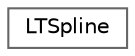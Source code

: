 digraph "Graphical Class Hierarchy"
{
 // LATEX_PDF_SIZE
  bgcolor="transparent";
  edge [fontname=Helvetica,fontsize=10,labelfontname=Helvetica,labelfontsize=10];
  node [fontname=Helvetica,fontsize=10,shape=box,height=0.2,width=0.4];
  rankdir="LR";
  Node0 [id="Node000000",label="LTSpline",height=0.2,width=0.4,color="grey40", fillcolor="white", style="filled",URL="$class_l_t_spline.html",tooltip="Move a GameObject to a certain location."];
}
